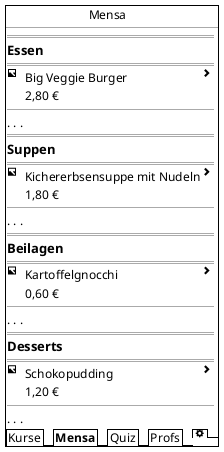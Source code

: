 @startsalt
{+
""           "" Mensa
--
{
    == | * | * 
    === Essen | *
    == | * | *
    <&image> | Big Veggie Burger | <&chevron-right>
    . | 2,80 € | .
    -- | * | *
    . . .
    == | * | *
    === Suppen | *
    == | * | *
    <&image> | Kichererbsensuppe mit Nudeln | <&chevron-right>
    . | 1,80 € | .
    -- | * | *
    . . .
    == | * | *
    === Beilagen | *
    == | * | *
    <&image> | Kartoffelgnocchi | <&chevron-right>
    . | 0,60 € | .
    -- | * | *
    . . .
    == | * | *
    === Desserts | *
    == | * | *
    <&image> | Schokopudding | <&chevron-right>
    . | 1,20 € | .
    -- | * | *
    . . .
}
{/ Kurse | <b>Mensa | Quiz | Profs | <&cog> }
}
@endsalt

